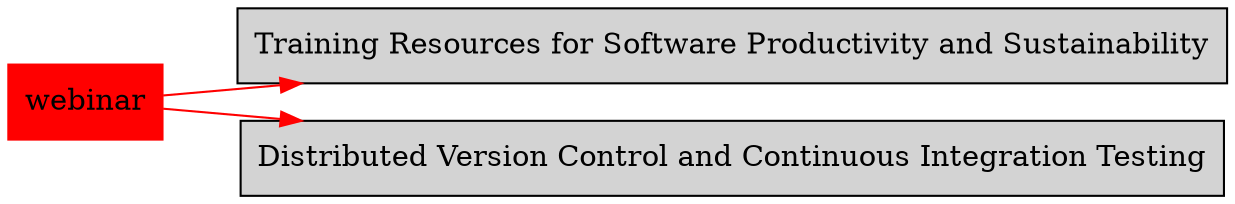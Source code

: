 digraph bettersoftware {
            rankdir = LR;
            ratio = fill;
            node [style=filled];
            node [shape = box];
"webinar" [colorscheme="svg" color="red"];
"webinar" ->  "BestPracticesForHPCSwDevelopersWebinarSeries.md" [colorscheme="svg" color="red"];
"BestPracticesForHPCSwDevelopersWebinarSeries.md" [label="Training Resources for Software Productivity and Sustainability" URL="http://bss.parallactic.com/resources/training-resources-for-software-productivity-and-sustainability"]
"webinar" ->  "DistributedVersionControlAndContinuousIntegrationTesting.md" [colorscheme="svg" color="red"];
"DistributedVersionControlAndContinuousIntegrationTesting.md" [label="Distributed Version Control and Continuous Integration Testing" URL="http://bss.parallactic.com/resources/distributed-version-control-and-continuous-integration-testing"]
}
